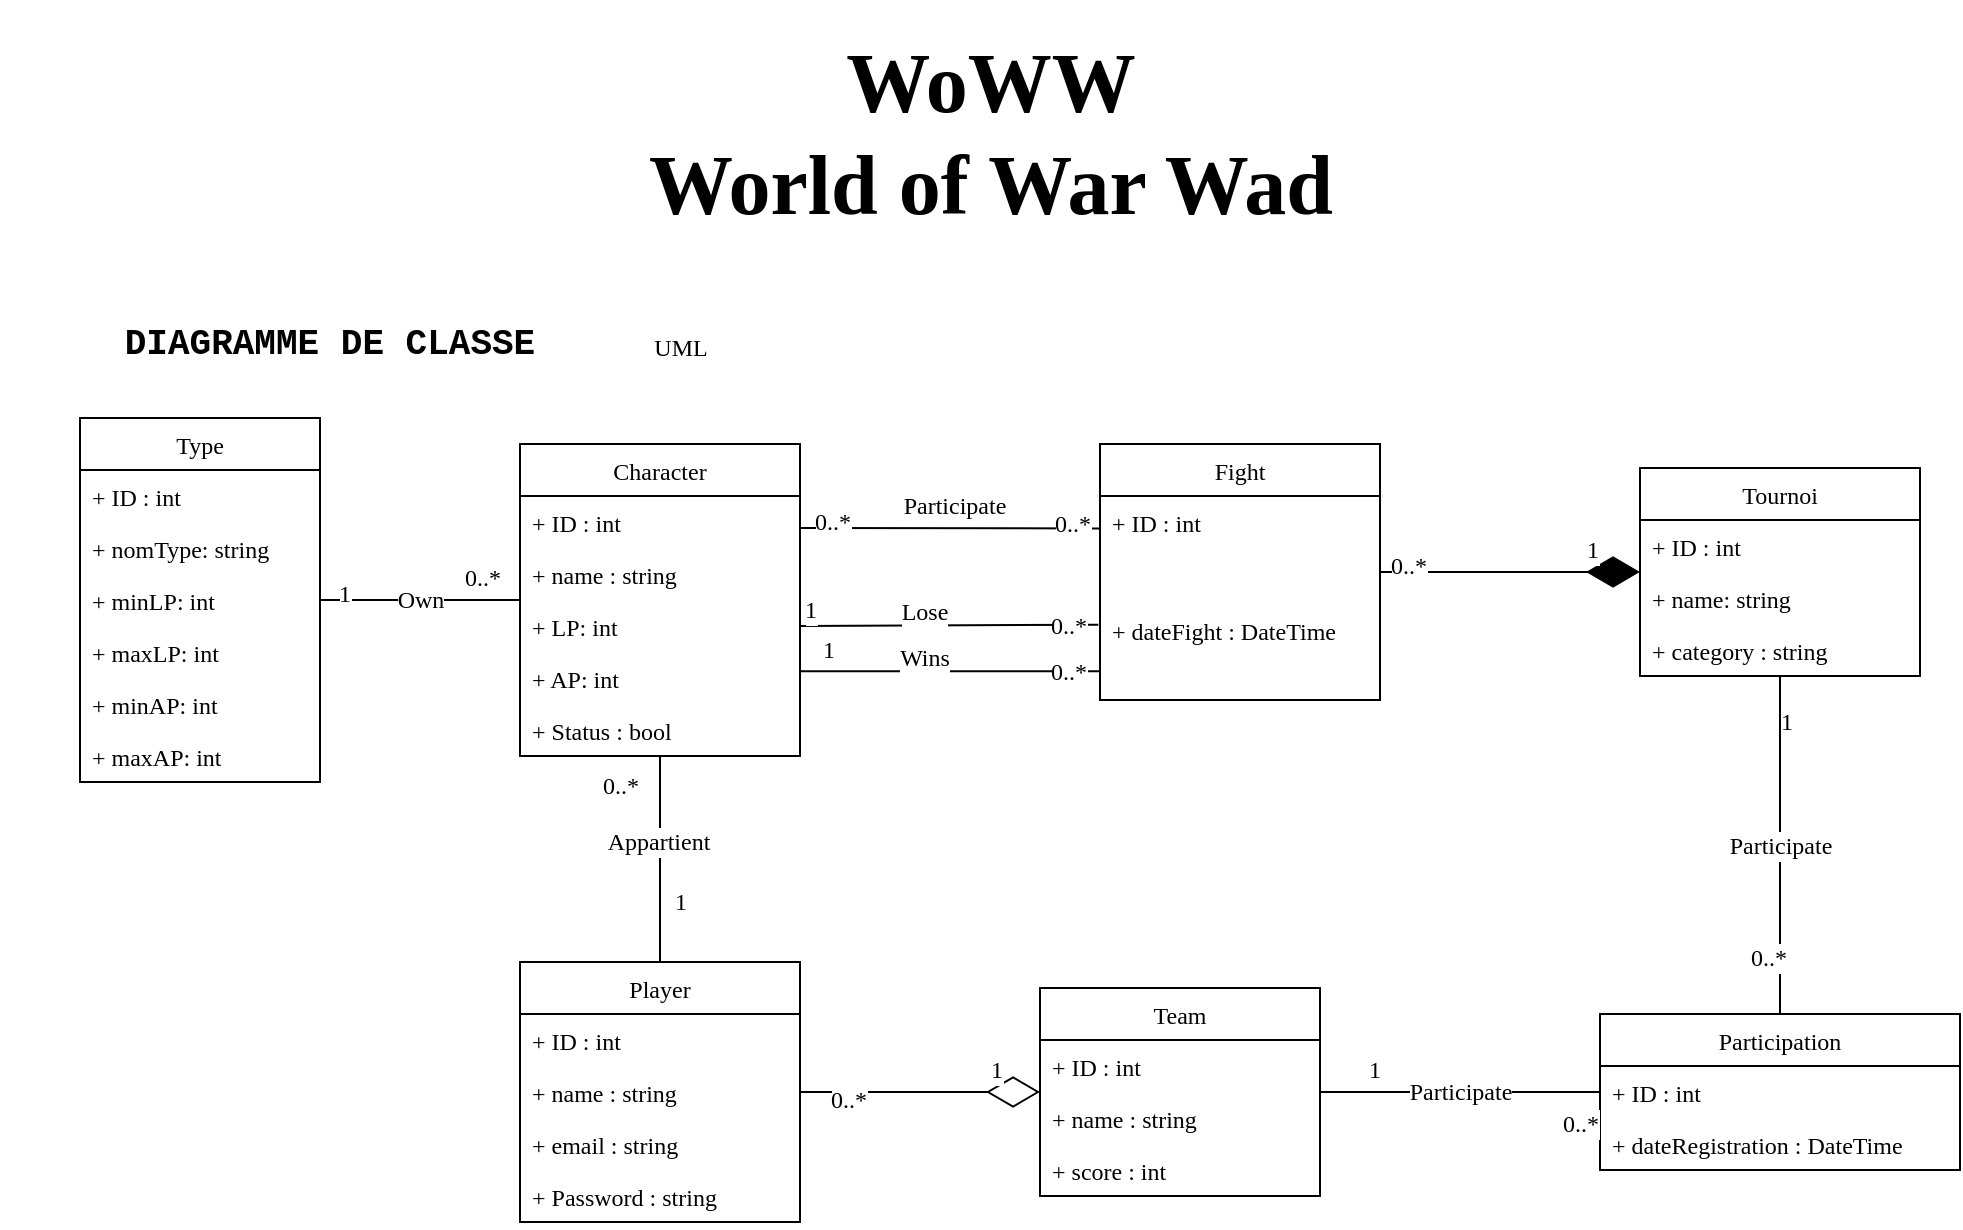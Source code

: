 <mxfile version="15.8.2" type="onedrive"><diagram id="8Xkh456J8ZLs54zsxh8-" name="Page-1"><mxGraphModel dx="1422" dy="-65" grid="1" gridSize="10" guides="1" tooltips="1" connect="1" arrows="1" fold="1" page="1" pageScale="1" pageWidth="1169" pageHeight="827" math="0" shadow="0"><root><mxCell id="0"/><mxCell id="1" parent="0"/><mxCell id="MQO2zShOr8YNZiq5VyzP-66" value="&lt;h2&gt;DIAGRAMME DE CLASSE&lt;/h2&gt;" style="text;html=1;strokeColor=none;fillColor=none;align=center;verticalAlign=middle;whiteSpace=wrap;rounded=0;fontFamily=Courier New;" parent="1" vertex="1"><mxGeometry x="90" y="1010" width="330" height="30" as="geometry"/></mxCell><mxCell id="MQO2zShOr8YNZiq5VyzP-67" value="&lt;h1&gt;&lt;font&gt;&lt;b style=&quot;font-size: 42px&quot;&gt;WoWW&lt;br&gt;&lt;/b&gt;&lt;b style=&quot;font-size: 42px&quot;&gt;World of War Wad&lt;/b&gt;&lt;/font&gt;&lt;/h1&gt;" style="text;html=1;align=center;verticalAlign=middle;resizable=0;points=[];autosize=1;strokeColor=none;fillColor=none;fontFamily=Comic Sans MS;" parent="1" vertex="1"><mxGeometry x="375" y="880" width="420" height="80" as="geometry"/></mxCell><mxCell id="h1-NiaqlEzwN1znvygW0-1" value="Type" style="swimlane;fontStyle=0;childLayout=stackLayout;horizontal=1;startSize=26;fillColor=none;horizontalStack=0;resizeParent=1;resizeParentMax=0;resizeLast=0;collapsible=1;marginBottom=0;fontFamily=Comic Sans MS;fontSize=12;" vertex="1" parent="1"><mxGeometry x="130" y="1062" width="120" height="182" as="geometry"/></mxCell><mxCell id="h1-NiaqlEzwN1znvygW0-2" value="+ ID : int" style="text;strokeColor=none;fillColor=none;align=left;verticalAlign=top;spacingLeft=4;spacingRight=4;overflow=hidden;rotatable=0;points=[[0,0.5],[1,0.5]];portConstraint=eastwest;fontFamily=Comic Sans MS;fontSize=12;" vertex="1" parent="h1-NiaqlEzwN1znvygW0-1"><mxGeometry y="26" width="120" height="26" as="geometry"/></mxCell><mxCell id="h1-NiaqlEzwN1znvygW0-3" value="+ nomType: string" style="text;strokeColor=none;fillColor=none;align=left;verticalAlign=top;spacingLeft=4;spacingRight=4;overflow=hidden;rotatable=0;points=[[0,0.5],[1,0.5]];portConstraint=eastwest;fontFamily=Comic Sans MS;fontSize=12;" vertex="1" parent="h1-NiaqlEzwN1znvygW0-1"><mxGeometry y="52" width="120" height="26" as="geometry"/></mxCell><mxCell id="h1-NiaqlEzwN1znvygW0-4" value="+ minLP: int" style="text;strokeColor=none;fillColor=none;align=left;verticalAlign=top;spacingLeft=4;spacingRight=4;overflow=hidden;rotatable=0;points=[[0,0.5],[1,0.5]];portConstraint=eastwest;fontFamily=Comic Sans MS;fontSize=12;" vertex="1" parent="h1-NiaqlEzwN1znvygW0-1"><mxGeometry y="78" width="120" height="26" as="geometry"/></mxCell><mxCell id="h1-NiaqlEzwN1znvygW0-5" value="+ maxLP: int" style="text;strokeColor=none;fillColor=none;align=left;verticalAlign=top;spacingLeft=4;spacingRight=4;overflow=hidden;rotatable=0;points=[[0,0.5],[1,0.5]];portConstraint=eastwest;fontFamily=Comic Sans MS;fontSize=12;" vertex="1" parent="h1-NiaqlEzwN1znvygW0-1"><mxGeometry y="104" width="120" height="26" as="geometry"/></mxCell><mxCell id="h1-NiaqlEzwN1znvygW0-6" value="+ minAP: int" style="text;strokeColor=none;fillColor=none;align=left;verticalAlign=top;spacingLeft=4;spacingRight=4;overflow=hidden;rotatable=0;points=[[0,0.5],[1,0.5]];portConstraint=eastwest;fontFamily=Comic Sans MS;fontSize=12;" vertex="1" parent="h1-NiaqlEzwN1znvygW0-1"><mxGeometry y="130" width="120" height="26" as="geometry"/></mxCell><mxCell id="h1-NiaqlEzwN1znvygW0-7" value="+ maxAP: int" style="text;strokeColor=none;fillColor=none;align=left;verticalAlign=top;spacingLeft=4;spacingRight=4;overflow=hidden;rotatable=0;points=[[0,0.5],[1,0.5]];portConstraint=eastwest;fontFamily=Comic Sans MS;fontSize=12;" vertex="1" parent="h1-NiaqlEzwN1znvygW0-1"><mxGeometry y="156" width="120" height="26" as="geometry"/></mxCell><mxCell id="h1-NiaqlEzwN1znvygW0-8" style="rounded=0;orthogonalLoop=1;jettySize=auto;html=1;fontFamily=Comic Sans MS;fontSize=12;endArrow=none;endFill=0;exitX=1.001;exitY=0.372;exitDx=0;exitDy=0;entryX=0;entryY=0.701;entryDx=0;entryDy=0;entryPerimeter=0;exitPerimeter=0;" edge="1" parent="1" source="h1-NiaqlEzwN1znvygW0-16" target="h1-NiaqlEzwN1znvygW0-48"><mxGeometry relative="1" as="geometry"/></mxCell><mxCell id="h1-NiaqlEzwN1znvygW0-9" value="Wins" style="edgeLabel;html=1;align=center;verticalAlign=middle;resizable=0;points=[];fontSize=12;fontFamily=Comic Sans MS;" vertex="1" connectable="0" parent="h1-NiaqlEzwN1znvygW0-8"><mxGeometry x="0.189" y="7" relative="1" as="geometry"><mxPoint x="-27" as="offset"/></mxGeometry></mxCell><mxCell id="h1-NiaqlEzwN1znvygW0-10" value="0..*" style="edgeLabel;html=1;align=center;verticalAlign=middle;resizable=0;points=[];fontSize=12;fontFamily=Comic Sans MS;" vertex="1" connectable="0" parent="h1-NiaqlEzwN1znvygW0-8"><mxGeometry x="0.962" relative="1" as="geometry"><mxPoint x="-13" as="offset"/></mxGeometry></mxCell><mxCell id="h1-NiaqlEzwN1znvygW0-11" value="1" style="edgeLabel;html=1;align=center;verticalAlign=middle;resizable=0;points=[];fontSize=12;fontFamily=Comic Sans MS;" vertex="1" connectable="0" parent="h1-NiaqlEzwN1znvygW0-8"><mxGeometry x="-0.823" y="11" relative="1" as="geometry"><mxPoint as="offset"/></mxGeometry></mxCell><mxCell id="h1-NiaqlEzwN1znvygW0-12" value="Character" style="swimlane;fontStyle=0;childLayout=stackLayout;horizontal=1;startSize=26;fillColor=none;horizontalStack=0;resizeParent=1;resizeParentMax=0;resizeLast=0;collapsible=1;marginBottom=0;fontFamily=Comic Sans MS;fontSize=12;" vertex="1" parent="1"><mxGeometry x="350" y="1075" width="140" height="156" as="geometry"/></mxCell><mxCell id="h1-NiaqlEzwN1znvygW0-13" value="+ ID : int" style="text;strokeColor=none;fillColor=none;align=left;verticalAlign=top;spacingLeft=4;spacingRight=4;overflow=hidden;rotatable=0;points=[[0,0.5],[1,0.5]];portConstraint=eastwest;fontFamily=Comic Sans MS;fontSize=12;" vertex="1" parent="h1-NiaqlEzwN1znvygW0-12"><mxGeometry y="26" width="140" height="26" as="geometry"/></mxCell><mxCell id="h1-NiaqlEzwN1znvygW0-14" value="+ name : string" style="text;strokeColor=none;fillColor=none;align=left;verticalAlign=top;spacingLeft=4;spacingRight=4;overflow=hidden;rotatable=0;points=[[0,0.5],[1,0.5]];portConstraint=eastwest;fontFamily=Comic Sans MS;fontSize=12;" vertex="1" parent="h1-NiaqlEzwN1znvygW0-12"><mxGeometry y="52" width="140" height="26" as="geometry"/></mxCell><mxCell id="h1-NiaqlEzwN1znvygW0-15" value="+ LP: int" style="text;strokeColor=none;fillColor=none;align=left;verticalAlign=top;spacingLeft=4;spacingRight=4;overflow=hidden;rotatable=0;points=[[0,0.5],[1,0.5]];portConstraint=eastwest;fontFamily=Comic Sans MS;fontSize=12;" vertex="1" parent="h1-NiaqlEzwN1znvygW0-12"><mxGeometry y="78" width="140" height="26" as="geometry"/></mxCell><mxCell id="h1-NiaqlEzwN1znvygW0-16" value="+ AP: int" style="text;strokeColor=none;fillColor=none;align=left;verticalAlign=top;spacingLeft=4;spacingRight=4;overflow=hidden;rotatable=0;points=[[0,0.5],[1,0.5]];portConstraint=eastwest;fontFamily=Comic Sans MS;fontSize=12;" vertex="1" parent="h1-NiaqlEzwN1znvygW0-12"><mxGeometry y="104" width="140" height="26" as="geometry"/></mxCell><mxCell id="h1-NiaqlEzwN1znvygW0-17" value="+ Status : bool" style="text;strokeColor=none;fillColor=none;align=left;verticalAlign=top;spacingLeft=4;spacingRight=4;overflow=hidden;rotatable=0;points=[[0,0.5],[1,0.5]];portConstraint=eastwest;fontFamily=Comic Sans MS;fontSize=12;" vertex="1" parent="h1-NiaqlEzwN1znvygW0-12"><mxGeometry y="130" width="140" height="26" as="geometry"/></mxCell><mxCell id="h1-NiaqlEzwN1znvygW0-18" value="" style="endArrow=none;endFill=0;endSize=24;html=1;rounded=0;fontFamily=Comic Sans MS;fontSize=12;curved=1;" edge="1" parent="1" source="h1-NiaqlEzwN1znvygW0-1" target="h1-NiaqlEzwN1znvygW0-12"><mxGeometry width="160" relative="1" as="geometry"><mxPoint x="256" y="1108" as="sourcePoint"/><mxPoint x="416" y="1108" as="targetPoint"/></mxGeometry></mxCell><mxCell id="h1-NiaqlEzwN1znvygW0-19" value="1" style="edgeLabel;html=1;align=center;verticalAlign=middle;resizable=0;points=[];fontSize=12;fontFamily=Comic Sans MS;" vertex="1" connectable="0" parent="h1-NiaqlEzwN1znvygW0-18"><mxGeometry x="-0.844" y="-4" relative="1" as="geometry"><mxPoint x="4" y="-7" as="offset"/></mxGeometry></mxCell><mxCell id="h1-NiaqlEzwN1znvygW0-20" value="0..*" style="edgeLabel;html=1;align=center;verticalAlign=middle;resizable=0;points=[];fontSize=12;fontFamily=Comic Sans MS;" vertex="1" connectable="0" parent="h1-NiaqlEzwN1znvygW0-18"><mxGeometry x="0.622" relative="1" as="geometry"><mxPoint y="-11" as="offset"/></mxGeometry></mxCell><mxCell id="h1-NiaqlEzwN1znvygW0-21" value="Own" style="edgeLabel;html=1;align=center;verticalAlign=middle;resizable=0;points=[];fontSize=12;fontFamily=Comic Sans MS;" vertex="1" connectable="0" parent="h1-NiaqlEzwN1znvygW0-18"><mxGeometry x="0.095" relative="1" as="geometry"><mxPoint x="-5" as="offset"/></mxGeometry></mxCell><mxCell id="h1-NiaqlEzwN1znvygW0-22" value="UML" style="text;html=1;align=center;verticalAlign=middle;resizable=0;points=[];autosize=1;strokeColor=none;fillColor=none;fontSize=12;fontFamily=Comic Sans MS;" vertex="1" parent="1"><mxGeometry x="410" y="1017" width="40" height="20" as="geometry"/></mxCell><mxCell id="h1-NiaqlEzwN1znvygW0-23" value="Player" style="swimlane;fontStyle=0;childLayout=stackLayout;horizontal=1;startSize=26;fillColor=none;horizontalStack=0;resizeParent=1;resizeParentMax=0;resizeLast=0;collapsible=1;marginBottom=0;fontFamily=Comic Sans MS;fontSize=12;" vertex="1" parent="1"><mxGeometry x="350" y="1334" width="140" height="130" as="geometry"/></mxCell><mxCell id="h1-NiaqlEzwN1znvygW0-24" value="+ ID : int" style="text;strokeColor=none;fillColor=none;align=left;verticalAlign=top;spacingLeft=4;spacingRight=4;overflow=hidden;rotatable=0;points=[[0,0.5],[1,0.5]];portConstraint=eastwest;fontFamily=Comic Sans MS;fontSize=12;" vertex="1" parent="h1-NiaqlEzwN1znvygW0-23"><mxGeometry y="26" width="140" height="26" as="geometry"/></mxCell><mxCell id="h1-NiaqlEzwN1znvygW0-25" value="+ name : string" style="text;strokeColor=none;fillColor=none;align=left;verticalAlign=top;spacingLeft=4;spacingRight=4;overflow=hidden;rotatable=0;points=[[0,0.5],[1,0.5]];portConstraint=eastwest;fontFamily=Comic Sans MS;fontSize=12;" vertex="1" parent="h1-NiaqlEzwN1znvygW0-23"><mxGeometry y="52" width="140" height="26" as="geometry"/></mxCell><mxCell id="h1-NiaqlEzwN1znvygW0-26" value="+ email : string" style="text;strokeColor=none;fillColor=none;align=left;verticalAlign=top;spacingLeft=4;spacingRight=4;overflow=hidden;rotatable=0;points=[[0,0.5],[1,0.5]];portConstraint=eastwest;fontFamily=Comic Sans MS;fontSize=12;" vertex="1" parent="h1-NiaqlEzwN1znvygW0-23"><mxGeometry y="78" width="140" height="26" as="geometry"/></mxCell><mxCell id="h1-NiaqlEzwN1znvygW0-27" value="+ Password : string" style="text;strokeColor=none;fillColor=none;align=left;verticalAlign=top;spacingLeft=4;spacingRight=4;overflow=hidden;rotatable=0;points=[[0,0.5],[1,0.5]];portConstraint=eastwest;fontFamily=Comic Sans MS;fontSize=12;" vertex="1" parent="h1-NiaqlEzwN1znvygW0-23"><mxGeometry y="104" width="140" height="26" as="geometry"/></mxCell><mxCell id="h1-NiaqlEzwN1znvygW0-28" value="" style="endArrow=none;endFill=0;endSize=24;html=1;rounded=0;fontFamily=Comic Sans MS;fontSize=12;curved=1;" edge="1" parent="1" source="h1-NiaqlEzwN1znvygW0-12" target="h1-NiaqlEzwN1znvygW0-23"><mxGeometry width="160" relative="1" as="geometry"><mxPoint x="700" y="1176" as="sourcePoint"/><mxPoint x="520" y="1176" as="targetPoint"/></mxGeometry></mxCell><mxCell id="h1-NiaqlEzwN1znvygW0-29" value="0..*" style="edgeLabel;html=1;align=center;verticalAlign=middle;resizable=0;points=[];fontSize=12;fontFamily=Comic Sans MS;" vertex="1" connectable="0" parent="h1-NiaqlEzwN1znvygW0-28"><mxGeometry x="-0.844" y="-4" relative="1" as="geometry"><mxPoint x="-16" y="7" as="offset"/></mxGeometry></mxCell><mxCell id="h1-NiaqlEzwN1znvygW0-30" value="1" style="edgeLabel;html=1;align=center;verticalAlign=middle;resizable=0;points=[];fontSize=12;fontFamily=Comic Sans MS;" vertex="1" connectable="0" parent="h1-NiaqlEzwN1znvygW0-28"><mxGeometry x="0.622" relative="1" as="geometry"><mxPoint x="10" y="-11" as="offset"/></mxGeometry></mxCell><mxCell id="h1-NiaqlEzwN1znvygW0-31" value="Appartient" style="edgeLabel;html=1;align=center;verticalAlign=middle;resizable=0;points=[];fontSize=12;fontFamily=Comic Sans MS;" vertex="1" connectable="0" parent="h1-NiaqlEzwN1znvygW0-28"><mxGeometry x="-0.169" y="-1" relative="1" as="geometry"><mxPoint as="offset"/></mxGeometry></mxCell><mxCell id="h1-NiaqlEzwN1znvygW0-32" value="Team" style="swimlane;fontStyle=0;childLayout=stackLayout;horizontal=1;startSize=26;fillColor=none;horizontalStack=0;resizeParent=1;resizeParentMax=0;resizeLast=0;collapsible=1;marginBottom=0;fontFamily=Comic Sans MS;fontSize=12;" vertex="1" parent="1"><mxGeometry x="610" y="1347" width="140" height="104" as="geometry"/></mxCell><mxCell id="h1-NiaqlEzwN1znvygW0-33" value="+ ID : int" style="text;strokeColor=none;fillColor=none;align=left;verticalAlign=top;spacingLeft=4;spacingRight=4;overflow=hidden;rotatable=0;points=[[0,0.5],[1,0.5]];portConstraint=eastwest;fontFamily=Comic Sans MS;fontSize=12;" vertex="1" parent="h1-NiaqlEzwN1znvygW0-32"><mxGeometry y="26" width="140" height="26" as="geometry"/></mxCell><mxCell id="h1-NiaqlEzwN1znvygW0-34" value="+ name : string" style="text;strokeColor=none;fillColor=none;align=left;verticalAlign=top;spacingLeft=4;spacingRight=4;overflow=hidden;rotatable=0;points=[[0,0.5],[1,0.5]];portConstraint=eastwest;fontFamily=Comic Sans MS;fontSize=12;" vertex="1" parent="h1-NiaqlEzwN1znvygW0-32"><mxGeometry y="52" width="140" height="26" as="geometry"/></mxCell><mxCell id="h1-NiaqlEzwN1znvygW0-35" value="+ score : int" style="text;strokeColor=none;fillColor=none;align=left;verticalAlign=top;spacingLeft=4;spacingRight=4;overflow=hidden;rotatable=0;points=[[0,0.5],[1,0.5]];portConstraint=eastwest;fontFamily=Comic Sans MS;fontSize=12;" vertex="1" parent="h1-NiaqlEzwN1znvygW0-32"><mxGeometry y="78" width="140" height="26" as="geometry"/></mxCell><mxCell id="h1-NiaqlEzwN1znvygW0-36" value="" style="endArrow=diamondThin;endFill=0;endSize=24;html=1;rounded=0;fontFamily=Comic Sans MS;fontSize=12;curved=1;" edge="1" parent="1" source="h1-NiaqlEzwN1znvygW0-23" target="h1-NiaqlEzwN1znvygW0-32"><mxGeometry width="160" relative="1" as="geometry"><mxPoint x="450" y="1134.0" as="sourcePoint"/><mxPoint x="450" y="1279" as="targetPoint"/></mxGeometry></mxCell><mxCell id="h1-NiaqlEzwN1znvygW0-37" value="0..*" style="edgeLabel;html=1;align=center;verticalAlign=middle;resizable=0;points=[];fontSize=12;fontFamily=Comic Sans MS;" vertex="1" connectable="0" parent="h1-NiaqlEzwN1znvygW0-36"><mxGeometry x="-0.844" y="-4" relative="1" as="geometry"><mxPoint x="14" as="offset"/></mxGeometry></mxCell><mxCell id="h1-NiaqlEzwN1znvygW0-38" value="1" style="edgeLabel;html=1;align=center;verticalAlign=middle;resizable=0;points=[];fontSize=12;fontFamily=Comic Sans MS;" vertex="1" connectable="0" parent="h1-NiaqlEzwN1znvygW0-36"><mxGeometry x="0.622" relative="1" as="geometry"><mxPoint y="-11" as="offset"/></mxGeometry></mxCell><mxCell id="h1-NiaqlEzwN1znvygW0-39" value="Tournoi" style="swimlane;fontStyle=0;childLayout=stackLayout;horizontal=1;startSize=26;fillColor=none;horizontalStack=0;resizeParent=1;resizeParentMax=0;resizeLast=0;collapsible=1;marginBottom=0;fontFamily=Comic Sans MS;fontSize=12;" vertex="1" parent="1"><mxGeometry x="910" y="1087" width="140" height="104" as="geometry"/></mxCell><mxCell id="h1-NiaqlEzwN1znvygW0-40" value="+ ID : int" style="text;strokeColor=none;fillColor=none;align=left;verticalAlign=top;spacingLeft=4;spacingRight=4;overflow=hidden;rotatable=0;points=[[0,0.5],[1,0.5]];portConstraint=eastwest;fontFamily=Comic Sans MS;fontSize=12;" vertex="1" parent="h1-NiaqlEzwN1znvygW0-39"><mxGeometry y="26" width="140" height="26" as="geometry"/></mxCell><mxCell id="h1-NiaqlEzwN1znvygW0-41" value="+ name: string" style="text;strokeColor=none;fillColor=none;align=left;verticalAlign=top;spacingLeft=4;spacingRight=4;overflow=hidden;rotatable=0;points=[[0,0.5],[1,0.5]];portConstraint=eastwest;fontFamily=Comic Sans MS;fontSize=12;" vertex="1" parent="h1-NiaqlEzwN1znvygW0-39"><mxGeometry y="52" width="140" height="26" as="geometry"/></mxCell><mxCell id="h1-NiaqlEzwN1znvygW0-42" value="+ category : string" style="text;strokeColor=none;fillColor=none;align=left;verticalAlign=top;spacingLeft=4;spacingRight=4;overflow=hidden;rotatable=0;points=[[0,0.5],[1,0.5]];portConstraint=eastwest;fontFamily=Comic Sans MS;fontSize=12;" vertex="1" parent="h1-NiaqlEzwN1znvygW0-39"><mxGeometry y="78" width="140" height="26" as="geometry"/></mxCell><mxCell id="h1-NiaqlEzwN1znvygW0-43" value="Participate" style="endArrow=none;endFill=0;endSize=24;html=1;rounded=0;fontFamily=Comic Sans MS;fontSize=12;curved=1;" edge="1" parent="1" source="h1-NiaqlEzwN1znvygW0-39" target="h1-NiaqlEzwN1znvygW0-56"><mxGeometry width="160" relative="1" as="geometry"><mxPoint x="700" y="1464" as="sourcePoint"/><mxPoint x="520" y="1464" as="targetPoint"/></mxGeometry></mxCell><mxCell id="h1-NiaqlEzwN1znvygW0-44" value="1" style="edgeLabel;html=1;align=center;verticalAlign=middle;resizable=0;points=[];fontSize=12;fontFamily=Comic Sans MS;" vertex="1" connectable="0" parent="h1-NiaqlEzwN1znvygW0-43"><mxGeometry x="-0.844" y="-4" relative="1" as="geometry"><mxPoint x="7" y="10" as="offset"/></mxGeometry></mxCell><mxCell id="h1-NiaqlEzwN1znvygW0-45" value="0..*" style="edgeLabel;html=1;align=center;verticalAlign=middle;resizable=0;points=[];fontSize=12;fontFamily=Comic Sans MS;" vertex="1" connectable="0" parent="h1-NiaqlEzwN1znvygW0-43"><mxGeometry x="0.622" relative="1" as="geometry"><mxPoint x="-6" y="4" as="offset"/></mxGeometry></mxCell><mxCell id="h1-NiaqlEzwN1znvygW0-46" value="Fight" style="swimlane;fontStyle=0;childLayout=stackLayout;horizontal=1;startSize=26;fillColor=none;horizontalStack=0;resizeParent=1;resizeParentMax=0;resizeLast=0;collapsible=1;marginBottom=0;fontFamily=Comic Sans MS;fontSize=12;" vertex="1" parent="1"><mxGeometry x="640" y="1075" width="140" height="128" as="geometry"/></mxCell><mxCell id="h1-NiaqlEzwN1znvygW0-47" value="+ ID : int" style="text;strokeColor=none;fillColor=none;align=left;verticalAlign=top;spacingLeft=4;spacingRight=4;overflow=hidden;rotatable=0;points=[[0,0.5],[1,0.5]];portConstraint=eastwest;fontFamily=Comic Sans MS;fontSize=12;" vertex="1" parent="h1-NiaqlEzwN1znvygW0-46"><mxGeometry y="26" width="140" height="54" as="geometry"/></mxCell><mxCell id="h1-NiaqlEzwN1znvygW0-48" value="+ dateFight : DateTime" style="text;strokeColor=none;fillColor=none;align=left;verticalAlign=top;spacingLeft=4;spacingRight=4;overflow=hidden;rotatable=0;points=[[0,0.5],[1,0.5]];portConstraint=eastwest;fontFamily=Comic Sans MS;fontSize=12;" vertex="1" parent="h1-NiaqlEzwN1znvygW0-46"><mxGeometry y="80" width="140" height="48" as="geometry"/></mxCell><mxCell id="h1-NiaqlEzwN1znvygW0-49" value="" style="endArrow=none;endFill=0;endSize=24;html=1;rounded=0;fontFamily=Comic Sans MS;fontSize=12;entryX=-0.002;entryY=0.301;entryDx=0;entryDy=0;entryPerimeter=0;" edge="1" parent="1" target="h1-NiaqlEzwN1znvygW0-47"><mxGeometry width="160" relative="1" as="geometry"><mxPoint x="490" y="1117" as="sourcePoint"/><mxPoint x="700" y="1176.0" as="targetPoint"/></mxGeometry></mxCell><mxCell id="h1-NiaqlEzwN1znvygW0-50" value="0..*" style="edgeLabel;html=1;align=center;verticalAlign=middle;resizable=0;points=[];fontSize=12;fontFamily=Comic Sans MS;" vertex="1" connectable="0" parent="h1-NiaqlEzwN1znvygW0-49"><mxGeometry x="-0.844" y="-4" relative="1" as="geometry"><mxPoint x="4" y="-7" as="offset"/></mxGeometry></mxCell><mxCell id="h1-NiaqlEzwN1znvygW0-51" value="0..*" style="edgeLabel;html=1;align=center;verticalAlign=middle;resizable=0;points=[];fontSize=12;fontFamily=Comic Sans MS;" vertex="1" connectable="0" parent="h1-NiaqlEzwN1znvygW0-49"><mxGeometry x="0.622" relative="1" as="geometry"><mxPoint x="14" y="-2" as="offset"/></mxGeometry></mxCell><mxCell id="h1-NiaqlEzwN1znvygW0-52" value="Participate" style="edgeLabel;html=1;align=center;verticalAlign=middle;resizable=0;points=[];fontSize=12;fontFamily=Comic Sans MS;" vertex="1" connectable="0" parent="h1-NiaqlEzwN1znvygW0-49"><mxGeometry x="-0.111" y="-1" relative="1" as="geometry"><mxPoint x="10" y="-12" as="offset"/></mxGeometry></mxCell><mxCell id="h1-NiaqlEzwN1znvygW0-53" value="" style="endArrow=diamondThin;endFill=1;endSize=24;html=1;rounded=0;fontFamily=Comic Sans MS;fontSize=12;curved=1;" edge="1" parent="1" source="h1-NiaqlEzwN1znvygW0-46" target="h1-NiaqlEzwN1znvygW0-39"><mxGeometry width="160" relative="1" as="geometry"><mxPoint x="730" y="1302.4" as="sourcePoint"/><mxPoint x="520" y="1207.6" as="targetPoint"/></mxGeometry></mxCell><mxCell id="h1-NiaqlEzwN1znvygW0-54" value="0..*" style="edgeLabel;html=1;align=center;verticalAlign=middle;resizable=0;points=[];fontSize=12;fontFamily=Comic Sans MS;" vertex="1" connectable="0" parent="h1-NiaqlEzwN1znvygW0-53"><mxGeometry x="-0.844" y="-4" relative="1" as="geometry"><mxPoint x="4" y="-7" as="offset"/></mxGeometry></mxCell><mxCell id="h1-NiaqlEzwN1znvygW0-55" value="1" style="edgeLabel;html=1;align=center;verticalAlign=middle;resizable=0;points=[];fontSize=12;fontFamily=Comic Sans MS;" vertex="1" connectable="0" parent="h1-NiaqlEzwN1znvygW0-53"><mxGeometry x="0.622" relative="1" as="geometry"><mxPoint y="-11" as="offset"/></mxGeometry></mxCell><mxCell id="h1-NiaqlEzwN1znvygW0-56" value="Participation" style="swimlane;fontStyle=0;childLayout=stackLayout;horizontal=1;startSize=26;fillColor=none;horizontalStack=0;resizeParent=1;resizeParentMax=0;resizeLast=0;collapsible=1;marginBottom=0;fontFamily=Comic Sans MS;fontSize=12;" vertex="1" parent="1"><mxGeometry x="890" y="1360" width="180" height="78" as="geometry"/></mxCell><mxCell id="h1-NiaqlEzwN1znvygW0-57" value="+ ID : int" style="text;strokeColor=none;fillColor=none;align=left;verticalAlign=top;spacingLeft=4;spacingRight=4;overflow=hidden;rotatable=0;points=[[0,0.5],[1,0.5]];portConstraint=eastwest;fontFamily=Comic Sans MS;fontSize=12;" vertex="1" parent="h1-NiaqlEzwN1znvygW0-56"><mxGeometry y="26" width="180" height="26" as="geometry"/></mxCell><mxCell id="h1-NiaqlEzwN1znvygW0-58" value="+ dateRegistration : DateTime" style="text;strokeColor=none;fillColor=none;align=left;verticalAlign=top;spacingLeft=4;spacingRight=4;overflow=hidden;rotatable=0;points=[[0,0.5],[1,0.5]];portConstraint=eastwest;fontFamily=Comic Sans MS;fontSize=12;" vertex="1" parent="h1-NiaqlEzwN1znvygW0-56"><mxGeometry y="52" width="180" height="26" as="geometry"/></mxCell><mxCell id="h1-NiaqlEzwN1znvygW0-59" value="Participate" style="endArrow=none;endFill=0;endSize=24;html=1;rounded=0;fontFamily=Comic Sans MS;fontSize=12;curved=1;" edge="1" parent="1" source="h1-NiaqlEzwN1znvygW0-56" target="h1-NiaqlEzwN1znvygW0-32"><mxGeometry width="160" relative="1" as="geometry"><mxPoint x="1010" y="1344" as="sourcePoint"/><mxPoint x="770" y="1344" as="targetPoint"/></mxGeometry></mxCell><mxCell id="h1-NiaqlEzwN1znvygW0-60" value="0..*" style="edgeLabel;html=1;align=center;verticalAlign=middle;resizable=0;points=[];fontSize=12;fontFamily=Comic Sans MS;" vertex="1" connectable="0" parent="h1-NiaqlEzwN1znvygW0-59"><mxGeometry x="-0.844" y="-4" relative="1" as="geometry"><mxPoint x="1" y="20" as="offset"/></mxGeometry></mxCell><mxCell id="h1-NiaqlEzwN1znvygW0-61" value="1" style="edgeLabel;html=1;align=center;verticalAlign=middle;resizable=0;points=[];fontSize=12;fontFamily=Comic Sans MS;" vertex="1" connectable="0" parent="h1-NiaqlEzwN1znvygW0-59"><mxGeometry x="0.622" relative="1" as="geometry"><mxPoint y="-11" as="offset"/></mxGeometry></mxCell><mxCell id="h1-NiaqlEzwN1znvygW0-62" style="rounded=0;orthogonalLoop=1;jettySize=auto;html=1;fontFamily=Comic Sans MS;fontSize=12;endArrow=none;endFill=0;exitX=1;exitY=0.5;exitDx=0;exitDy=0;entryX=-0.006;entryY=0.215;entryDx=0;entryDy=0;entryPerimeter=0;" edge="1" parent="1" source="h1-NiaqlEzwN1znvygW0-15" target="h1-NiaqlEzwN1znvygW0-48"><mxGeometry relative="1" as="geometry"><mxPoint x="450" y="1235" as="sourcePoint"/><mxPoint x="730" y="1345.029" as="targetPoint"/></mxGeometry></mxCell><mxCell id="h1-NiaqlEzwN1znvygW0-63" value="Lose" style="edgeLabel;html=1;align=center;verticalAlign=middle;resizable=0;points=[];fontSize=12;fontFamily=Comic Sans MS;" vertex="1" connectable="0" parent="h1-NiaqlEzwN1znvygW0-62"><mxGeometry x="0.189" y="7" relative="1" as="geometry"><mxPoint x="-27" as="offset"/></mxGeometry></mxCell><mxCell id="h1-NiaqlEzwN1znvygW0-64" value="0..*" style="edgeLabel;html=1;align=center;verticalAlign=middle;resizable=0;points=[];fontSize=12;fontFamily=Comic Sans MS;" vertex="1" connectable="0" parent="h1-NiaqlEzwN1znvygW0-62"><mxGeometry x="0.962" relative="1" as="geometry"><mxPoint x="-13" as="offset"/></mxGeometry></mxCell><mxCell id="h1-NiaqlEzwN1znvygW0-65" value="1" style="edgeLabel;html=1;align=center;verticalAlign=middle;resizable=0;points=[];fontSize=12;fontFamily=Comic Sans MS;" vertex="1" connectable="0" parent="h1-NiaqlEzwN1znvygW0-62"><mxGeometry x="-0.823" y="11" relative="1" as="geometry"><mxPoint x="-8" y="3" as="offset"/></mxGeometry></mxCell></root></mxGraphModel></diagram></mxfile>